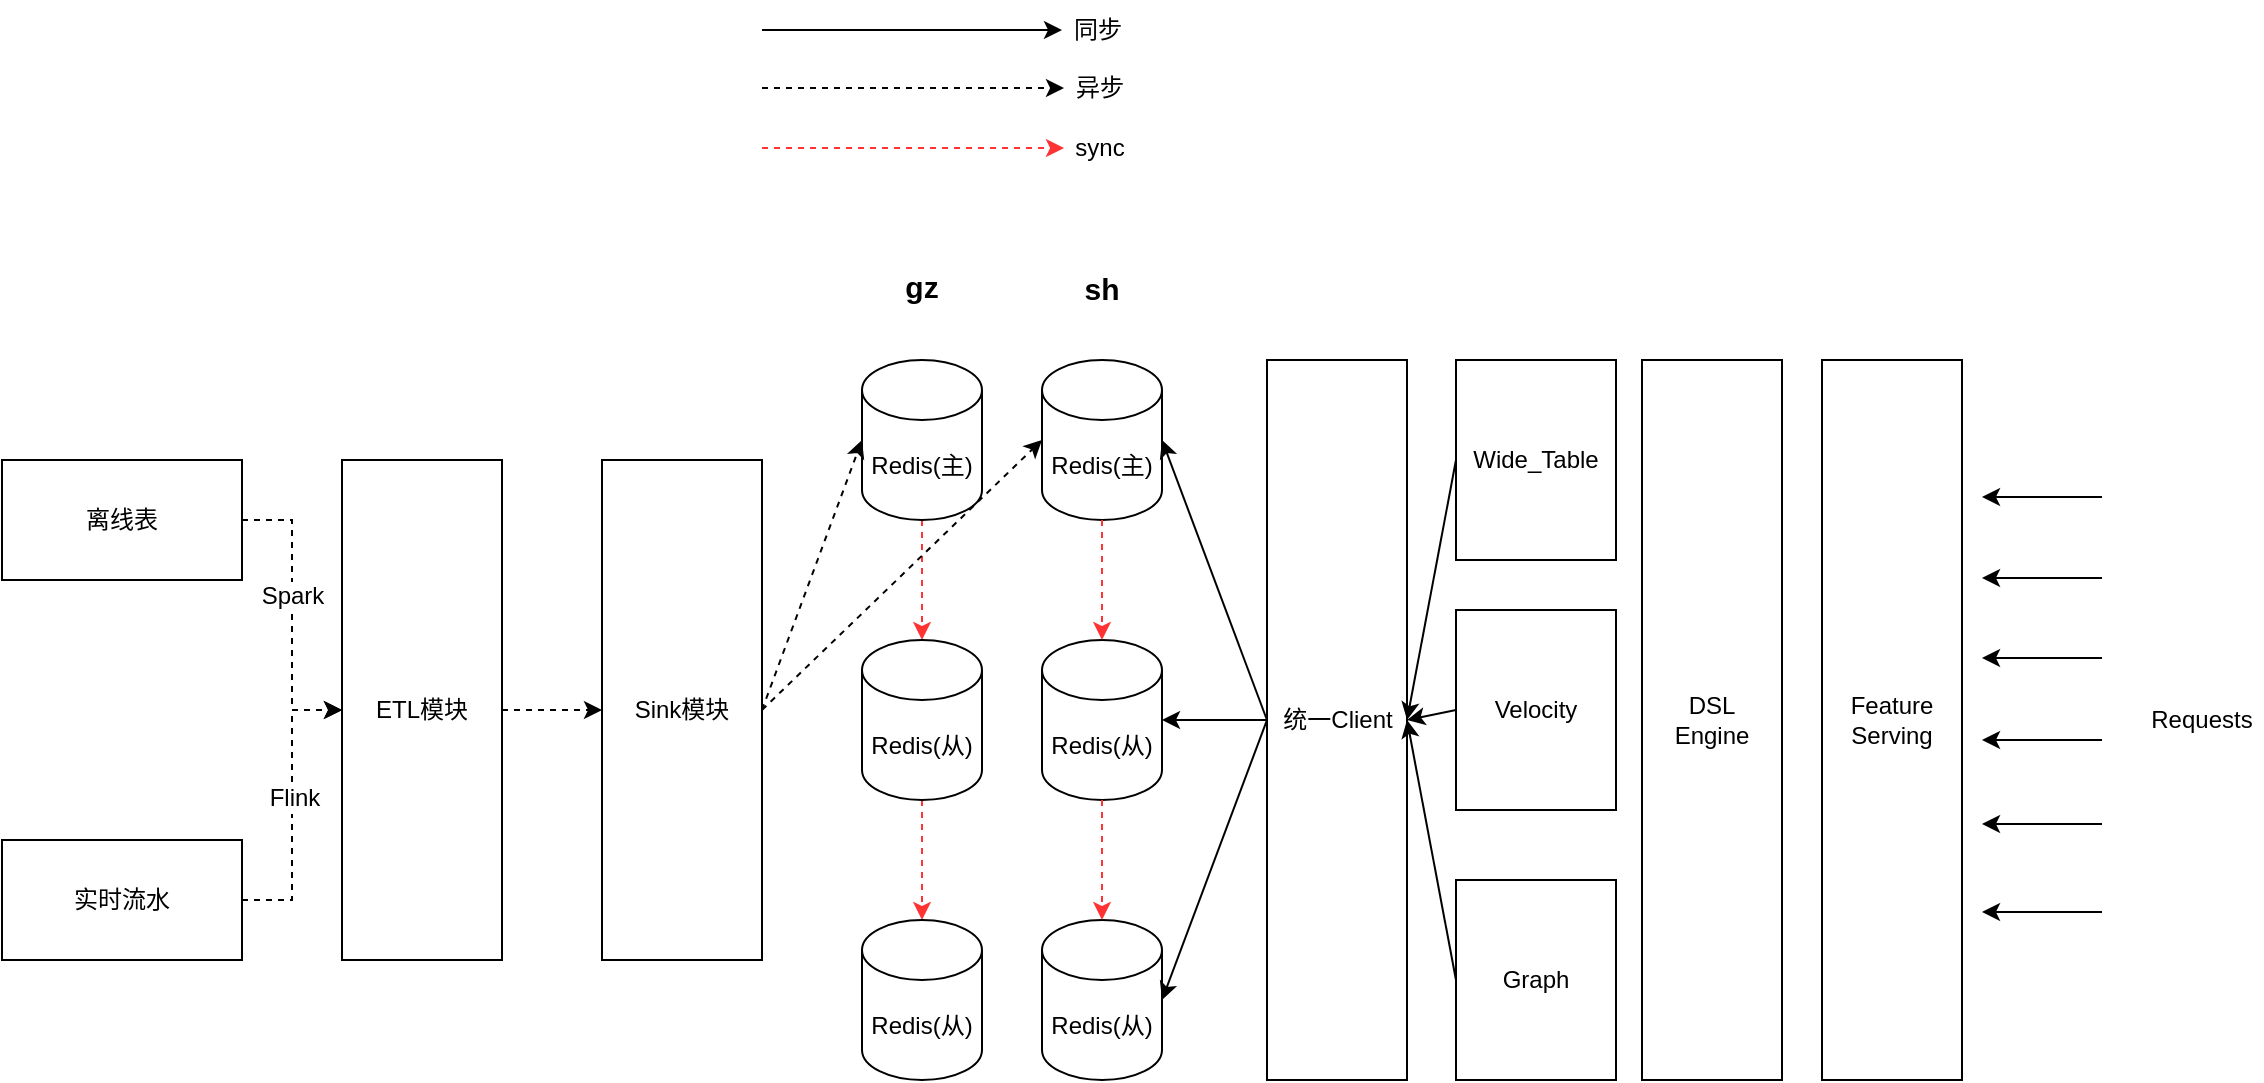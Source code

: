 <mxfile version="15.8.9" type="github">
  <diagram id="lz3DQxYuiB3XgL7iQ7OE" name="Page-1">
    <mxGraphModel dx="1255" dy="1923" grid="1" gridSize="10" guides="1" tooltips="1" connect="1" arrows="1" fold="1" page="1" pageScale="1" pageWidth="827" pageHeight="1169" math="0" shadow="0">
      <root>
        <mxCell id="0" />
        <mxCell id="1" parent="0" />
        <mxCell id="4k6AsUWjLdNENSSHRfF8-18" value="" style="edgeStyle=orthogonalEdgeStyle;rounded=0;orthogonalLoop=1;jettySize=auto;html=1;dashed=1;fontSize=12;strokeColor=#000000;" edge="1" parent="1" source="4k6AsUWjLdNENSSHRfF8-1" target="4k6AsUWjLdNENSSHRfF8-16">
          <mxGeometry relative="1" as="geometry" />
        </mxCell>
        <mxCell id="4k6AsUWjLdNENSSHRfF8-31" value="Spark" style="edgeLabel;html=1;align=center;verticalAlign=middle;resizable=0;points=[];fontSize=12;" vertex="1" connectable="0" parent="4k6AsUWjLdNENSSHRfF8-18">
          <mxGeometry x="-0.131" relative="1" as="geometry">
            <mxPoint as="offset" />
          </mxGeometry>
        </mxCell>
        <mxCell id="4k6AsUWjLdNENSSHRfF8-1" value="&lt;font style=&quot;font-size: 12px&quot;&gt;离线表&lt;/font&gt;" style="rounded=0;whiteSpace=wrap;html=1;" vertex="1" parent="1">
          <mxGeometry x="100" y="170" width="120" height="60" as="geometry" />
        </mxCell>
        <mxCell id="4k6AsUWjLdNENSSHRfF8-19" value="" style="edgeStyle=orthogonalEdgeStyle;rounded=0;orthogonalLoop=1;jettySize=auto;html=1;dashed=1;fontSize=12;strokeColor=#000000;" edge="1" parent="1" source="4k6AsUWjLdNENSSHRfF8-2" target="4k6AsUWjLdNENSSHRfF8-16">
          <mxGeometry relative="1" as="geometry" />
        </mxCell>
        <mxCell id="4k6AsUWjLdNENSSHRfF8-32" value="Flink" style="edgeLabel;html=1;align=center;verticalAlign=middle;resizable=0;points=[];fontSize=12;" vertex="1" connectable="0" parent="4k6AsUWjLdNENSSHRfF8-19">
          <mxGeometry x="0.048" y="-1" relative="1" as="geometry">
            <mxPoint as="offset" />
          </mxGeometry>
        </mxCell>
        <mxCell id="4k6AsUWjLdNENSSHRfF8-2" value="&lt;font style=&quot;font-size: 12px&quot;&gt;实时流水&lt;/font&gt;" style="rounded=0;whiteSpace=wrap;html=1;" vertex="1" parent="1">
          <mxGeometry x="100" y="360" width="120" height="60" as="geometry" />
        </mxCell>
        <mxCell id="4k6AsUWjLdNENSSHRfF8-14" value="" style="edgeStyle=orthogonalEdgeStyle;rounded=0;orthogonalLoop=1;jettySize=auto;html=1;fontSize=12;strokeColor=#FF3333;dashed=1;" edge="1" parent="1" source="4k6AsUWjLdNENSSHRfF8-4" target="4k6AsUWjLdNENSSHRfF8-5">
          <mxGeometry relative="1" as="geometry" />
        </mxCell>
        <mxCell id="4k6AsUWjLdNENSSHRfF8-4" value="Redis(主)" style="shape=cylinder3;whiteSpace=wrap;html=1;boundedLbl=1;backgroundOutline=1;size=15;fontSize=12;" vertex="1" parent="1">
          <mxGeometry x="530" y="120" width="60" height="80" as="geometry" />
        </mxCell>
        <mxCell id="4k6AsUWjLdNENSSHRfF8-15" value="" style="edgeStyle=orthogonalEdgeStyle;rounded=0;orthogonalLoop=1;jettySize=auto;html=1;fontSize=12;strokeColor=#FF3333;dashed=1;" edge="1" parent="1" source="4k6AsUWjLdNENSSHRfF8-5" target="4k6AsUWjLdNENSSHRfF8-6">
          <mxGeometry relative="1" as="geometry" />
        </mxCell>
        <mxCell id="4k6AsUWjLdNENSSHRfF8-5" value="Redis(从)" style="shape=cylinder3;whiteSpace=wrap;html=1;boundedLbl=1;backgroundOutline=1;size=15;fontSize=12;" vertex="1" parent="1">
          <mxGeometry x="530" y="260" width="60" height="80" as="geometry" />
        </mxCell>
        <mxCell id="4k6AsUWjLdNENSSHRfF8-6" value="Redis(从)" style="shape=cylinder3;whiteSpace=wrap;html=1;boundedLbl=1;backgroundOutline=1;size=15;fontSize=12;" vertex="1" parent="1">
          <mxGeometry x="530" y="400" width="60" height="80" as="geometry" />
        </mxCell>
        <mxCell id="4k6AsUWjLdNENSSHRfF8-20" value="" style="edgeStyle=orthogonalEdgeStyle;rounded=0;orthogonalLoop=1;jettySize=auto;html=1;dashed=1;fontSize=12;strokeColor=#000000;" edge="1" parent="1" source="4k6AsUWjLdNENSSHRfF8-16" target="4k6AsUWjLdNENSSHRfF8-17">
          <mxGeometry relative="1" as="geometry" />
        </mxCell>
        <mxCell id="4k6AsUWjLdNENSSHRfF8-16" value="ETL模块" style="rounded=0;whiteSpace=wrap;html=1;fontSize=12;" vertex="1" parent="1">
          <mxGeometry x="270" y="170" width="80" height="250" as="geometry" />
        </mxCell>
        <mxCell id="4k6AsUWjLdNENSSHRfF8-17" value="Sink模块" style="rounded=0;whiteSpace=wrap;html=1;fontSize=12;" vertex="1" parent="1">
          <mxGeometry x="400" y="170" width="80" height="250" as="geometry" />
        </mxCell>
        <mxCell id="4k6AsUWjLdNENSSHRfF8-21" value="" style="endArrow=classic;html=1;rounded=0;dashed=1;fontSize=12;strokeColor=#000000;exitX=1;exitY=0.5;exitDx=0;exitDy=0;entryX=0;entryY=0.5;entryDx=0;entryDy=0;entryPerimeter=0;" edge="1" parent="1" source="4k6AsUWjLdNENSSHRfF8-17" target="4k6AsUWjLdNENSSHRfF8-4">
          <mxGeometry width="50" height="50" relative="1" as="geometry">
            <mxPoint x="530" y="380" as="sourcePoint" />
            <mxPoint x="580" y="330" as="targetPoint" />
          </mxGeometry>
        </mxCell>
        <mxCell id="4k6AsUWjLdNENSSHRfF8-22" value="Redis(主)" style="shape=cylinder3;whiteSpace=wrap;html=1;boundedLbl=1;backgroundOutline=1;size=15;fontSize=12;" vertex="1" parent="1">
          <mxGeometry x="620" y="120" width="60" height="80" as="geometry" />
        </mxCell>
        <mxCell id="4k6AsUWjLdNENSSHRfF8-23" value="Redis(从)" style="shape=cylinder3;whiteSpace=wrap;html=1;boundedLbl=1;backgroundOutline=1;size=15;fontSize=12;" vertex="1" parent="1">
          <mxGeometry x="620" y="260" width="60" height="80" as="geometry" />
        </mxCell>
        <mxCell id="4k6AsUWjLdNENSSHRfF8-24" value="Redis(从)" style="shape=cylinder3;whiteSpace=wrap;html=1;boundedLbl=1;backgroundOutline=1;size=15;fontSize=12;" vertex="1" parent="1">
          <mxGeometry x="620" y="400" width="60" height="80" as="geometry" />
        </mxCell>
        <mxCell id="4k6AsUWjLdNENSSHRfF8-25" value="" style="edgeStyle=orthogonalEdgeStyle;rounded=0;orthogonalLoop=1;jettySize=auto;html=1;fontSize=12;strokeColor=#FF3333;dashed=1;exitX=0.5;exitY=1;exitDx=0;exitDy=0;exitPerimeter=0;entryX=0.5;entryY=0;entryDx=0;entryDy=0;entryPerimeter=0;" edge="1" parent="1" source="4k6AsUWjLdNENSSHRfF8-22" target="4k6AsUWjLdNENSSHRfF8-23">
          <mxGeometry relative="1" as="geometry">
            <mxPoint x="570" y="210" as="sourcePoint" />
            <mxPoint x="570" y="270" as="targetPoint" />
          </mxGeometry>
        </mxCell>
        <mxCell id="4k6AsUWjLdNENSSHRfF8-26" value="" style="edgeStyle=orthogonalEdgeStyle;rounded=0;orthogonalLoop=1;jettySize=auto;html=1;fontSize=12;strokeColor=#FF3333;dashed=1;entryX=0.5;entryY=0;entryDx=0;entryDy=0;entryPerimeter=0;exitX=0.5;exitY=1;exitDx=0;exitDy=0;exitPerimeter=0;" edge="1" parent="1" source="4k6AsUWjLdNENSSHRfF8-23" target="4k6AsUWjLdNENSSHRfF8-24">
          <mxGeometry relative="1" as="geometry">
            <mxPoint x="630" y="370" as="sourcePoint" />
            <mxPoint x="660" y="270" as="targetPoint" />
          </mxGeometry>
        </mxCell>
        <mxCell id="4k6AsUWjLdNENSSHRfF8-27" value="&lt;font style=&quot;font-size: 15px&quot;&gt;&lt;b&gt;gz&lt;/b&gt;&lt;/font&gt;" style="text;html=1;strokeColor=none;fillColor=none;align=center;verticalAlign=middle;whiteSpace=wrap;rounded=0;fontSize=12;" vertex="1" parent="1">
          <mxGeometry x="530" y="68" width="60" height="30" as="geometry" />
        </mxCell>
        <mxCell id="4k6AsUWjLdNENSSHRfF8-28" value="&lt;font style=&quot;font-size: 15px&quot;&gt;&lt;b&gt;sh&lt;/b&gt;&lt;/font&gt;" style="text;html=1;strokeColor=none;fillColor=none;align=center;verticalAlign=middle;whiteSpace=wrap;rounded=0;fontSize=12;" vertex="1" parent="1">
          <mxGeometry x="620" y="69" width="60" height="30" as="geometry" />
        </mxCell>
        <mxCell id="4k6AsUWjLdNENSSHRfF8-29" value="统一Client" style="rounded=0;whiteSpace=wrap;html=1;fontSize=12;" vertex="1" parent="1">
          <mxGeometry x="732.5" y="120" width="70" height="360" as="geometry" />
        </mxCell>
        <mxCell id="4k6AsUWjLdNENSSHRfF8-30" value="" style="endArrow=classic;html=1;rounded=0;dashed=1;fontSize=12;strokeColor=#000000;exitX=1;exitY=0.5;exitDx=0;exitDy=0;entryX=0;entryY=0.5;entryDx=0;entryDy=0;entryPerimeter=0;" edge="1" parent="1" source="4k6AsUWjLdNENSSHRfF8-17" target="4k6AsUWjLdNENSSHRfF8-22">
          <mxGeometry width="50" height="50" relative="1" as="geometry">
            <mxPoint x="470" y="305" as="sourcePoint" />
            <mxPoint x="550" y="170" as="targetPoint" />
          </mxGeometry>
        </mxCell>
        <mxCell id="4k6AsUWjLdNENSSHRfF8-33" value="Wide_Table" style="rounded=0;whiteSpace=wrap;html=1;fontSize=12;" vertex="1" parent="1">
          <mxGeometry x="827" y="120" width="80" height="100" as="geometry" />
        </mxCell>
        <mxCell id="4k6AsUWjLdNENSSHRfF8-34" value="Velocity" style="rounded=0;whiteSpace=wrap;html=1;fontSize=12;" vertex="1" parent="1">
          <mxGeometry x="827" y="245" width="80" height="100" as="geometry" />
        </mxCell>
        <mxCell id="4k6AsUWjLdNENSSHRfF8-35" value="Graph" style="rounded=0;whiteSpace=wrap;html=1;fontSize=12;" vertex="1" parent="1">
          <mxGeometry x="827" y="380" width="80" height="100" as="geometry" />
        </mxCell>
        <mxCell id="4k6AsUWjLdNENSSHRfF8-36" value="DSL&lt;br&gt;Engine" style="rounded=0;whiteSpace=wrap;html=1;fontSize=12;" vertex="1" parent="1">
          <mxGeometry x="920" y="120" width="70" height="360" as="geometry" />
        </mxCell>
        <mxCell id="4k6AsUWjLdNENSSHRfF8-37" value="Feature&lt;br&gt;Serving" style="rounded=0;whiteSpace=wrap;html=1;fontSize=12;" vertex="1" parent="1">
          <mxGeometry x="1010" y="120" width="70" height="360" as="geometry" />
        </mxCell>
        <mxCell id="4k6AsUWjLdNENSSHRfF8-38" value="" style="endArrow=classic;html=1;rounded=0;fontSize=12;strokeColor=#000000;exitX=0;exitY=0.5;exitDx=0;exitDy=0;entryX=1;entryY=0.5;entryDx=0;entryDy=0;entryPerimeter=0;" edge="1" parent="1" source="4k6AsUWjLdNENSSHRfF8-29" target="4k6AsUWjLdNENSSHRfF8-22">
          <mxGeometry width="50" height="50" relative="1" as="geometry">
            <mxPoint x="400" y="540" as="sourcePoint" />
            <mxPoint x="450" y="490" as="targetPoint" />
          </mxGeometry>
        </mxCell>
        <mxCell id="4k6AsUWjLdNENSSHRfF8-39" value="" style="endArrow=classic;html=1;rounded=0;fontSize=12;strokeColor=#000000;exitX=0;exitY=0.5;exitDx=0;exitDy=0;entryX=1;entryY=0.5;entryDx=0;entryDy=0;" edge="1" parent="1" source="4k6AsUWjLdNENSSHRfF8-33" target="4k6AsUWjLdNENSSHRfF8-29">
          <mxGeometry width="50" height="50" relative="1" as="geometry">
            <mxPoint x="742.5" y="310" as="sourcePoint" />
            <mxPoint x="700" y="170" as="targetPoint" />
          </mxGeometry>
        </mxCell>
        <mxCell id="4k6AsUWjLdNENSSHRfF8-40" value="" style="endArrow=classic;html=1;rounded=0;fontSize=12;strokeColor=#000000;exitX=0;exitY=0.5;exitDx=0;exitDy=0;entryX=1;entryY=0.5;entryDx=0;entryDy=0;" edge="1" parent="1" source="4k6AsUWjLdNENSSHRfF8-34" target="4k6AsUWjLdNENSSHRfF8-29">
          <mxGeometry width="50" height="50" relative="1" as="geometry">
            <mxPoint x="837" y="180" as="sourcePoint" />
            <mxPoint x="812.5" y="310" as="targetPoint" />
          </mxGeometry>
        </mxCell>
        <mxCell id="4k6AsUWjLdNENSSHRfF8-41" value="" style="endArrow=classic;html=1;rounded=0;fontSize=12;strokeColor=#000000;exitX=0;exitY=0.5;exitDx=0;exitDy=0;entryX=1;entryY=0.5;entryDx=0;entryDy=0;" edge="1" parent="1" source="4k6AsUWjLdNENSSHRfF8-35" target="4k6AsUWjLdNENSSHRfF8-29">
          <mxGeometry width="50" height="50" relative="1" as="geometry">
            <mxPoint x="837" y="305" as="sourcePoint" />
            <mxPoint x="812.5" y="310" as="targetPoint" />
          </mxGeometry>
        </mxCell>
        <mxCell id="4k6AsUWjLdNENSSHRfF8-42" value="" style="endArrow=classic;html=1;rounded=0;fontSize=12;strokeColor=#000000;entryX=1;entryY=0.5;entryDx=0;entryDy=0;entryPerimeter=0;" edge="1" parent="1" source="4k6AsUWjLdNENSSHRfF8-29" target="4k6AsUWjLdNENSSHRfF8-23">
          <mxGeometry width="50" height="50" relative="1" as="geometry">
            <mxPoint x="742.5" y="310" as="sourcePoint" />
            <mxPoint x="700" y="170" as="targetPoint" />
          </mxGeometry>
        </mxCell>
        <mxCell id="4k6AsUWjLdNENSSHRfF8-43" value="" style="endArrow=classic;html=1;rounded=0;fontSize=12;strokeColor=#000000;entryX=1;entryY=0.5;entryDx=0;entryDy=0;entryPerimeter=0;exitX=0;exitY=0.5;exitDx=0;exitDy=0;" edge="1" parent="1" source="4k6AsUWjLdNENSSHRfF8-29" target="4k6AsUWjLdNENSSHRfF8-24">
          <mxGeometry width="50" height="50" relative="1" as="geometry">
            <mxPoint x="742.5" y="310" as="sourcePoint" />
            <mxPoint x="700" y="310" as="targetPoint" />
          </mxGeometry>
        </mxCell>
        <mxCell id="4k6AsUWjLdNENSSHRfF8-7" value="" style="endArrow=classic;html=1;rounded=0;fontSize=12;strokeColor=#FF3333;dashed=1;" edge="1" parent="1">
          <mxGeometry width="50" height="50" relative="1" as="geometry">
            <mxPoint x="480" y="14" as="sourcePoint" />
            <mxPoint x="631" y="14" as="targetPoint" />
          </mxGeometry>
        </mxCell>
        <mxCell id="4k6AsUWjLdNENSSHRfF8-8" value="sync" style="text;html=1;strokeColor=none;fillColor=none;align=center;verticalAlign=middle;whiteSpace=wrap;rounded=0;fontSize=12;" vertex="1" parent="1">
          <mxGeometry x="619" y="-1" width="60" height="30" as="geometry" />
        </mxCell>
        <mxCell id="4k6AsUWjLdNENSSHRfF8-9" value="" style="endArrow=classic;html=1;rounded=0;fontSize=12;strokeColor=#000000;dashed=1;" edge="1" parent="1">
          <mxGeometry width="50" height="50" relative="1" as="geometry">
            <mxPoint x="480" y="-16" as="sourcePoint" />
            <mxPoint x="631" y="-16" as="targetPoint" />
          </mxGeometry>
        </mxCell>
        <mxCell id="4k6AsUWjLdNENSSHRfF8-10" value="异步" style="text;html=1;strokeColor=none;fillColor=none;align=center;verticalAlign=middle;whiteSpace=wrap;rounded=0;fontSize=12;" vertex="1" parent="1">
          <mxGeometry x="619" y="-31" width="60" height="30" as="geometry" />
        </mxCell>
        <mxCell id="4k6AsUWjLdNENSSHRfF8-11" value="" style="endArrow=classic;html=1;rounded=0;fontSize=12;strokeColor=#000000;" edge="1" parent="1">
          <mxGeometry width="50" height="50" relative="1" as="geometry">
            <mxPoint x="480" y="-45" as="sourcePoint" />
            <mxPoint x="630" y="-45" as="targetPoint" />
          </mxGeometry>
        </mxCell>
        <mxCell id="4k6AsUWjLdNENSSHRfF8-12" value="同步" style="text;html=1;strokeColor=none;fillColor=none;align=center;verticalAlign=middle;whiteSpace=wrap;rounded=0;fontSize=12;" vertex="1" parent="1">
          <mxGeometry x="618" y="-60" width="60" height="30" as="geometry" />
        </mxCell>
        <mxCell id="4k6AsUWjLdNENSSHRfF8-45" value="" style="endArrow=classic;html=1;rounded=0;fontSize=15;strokeColor=#000000;" edge="1" parent="1">
          <mxGeometry width="50" height="50" relative="1" as="geometry">
            <mxPoint x="1150" y="188.5" as="sourcePoint" />
            <mxPoint x="1090" y="188.5" as="targetPoint" />
          </mxGeometry>
        </mxCell>
        <mxCell id="4k6AsUWjLdNENSSHRfF8-46" value="" style="endArrow=classic;html=1;rounded=0;fontSize=15;strokeColor=#000000;" edge="1" parent="1">
          <mxGeometry width="50" height="50" relative="1" as="geometry">
            <mxPoint x="1150" y="229" as="sourcePoint" />
            <mxPoint x="1090" y="229" as="targetPoint" />
          </mxGeometry>
        </mxCell>
        <mxCell id="4k6AsUWjLdNENSSHRfF8-47" value="" style="endArrow=classic;html=1;rounded=0;fontSize=15;strokeColor=#000000;" edge="1" parent="1">
          <mxGeometry width="50" height="50" relative="1" as="geometry">
            <mxPoint x="1150" y="269" as="sourcePoint" />
            <mxPoint x="1090" y="269" as="targetPoint" />
          </mxGeometry>
        </mxCell>
        <mxCell id="4k6AsUWjLdNENSSHRfF8-48" value="" style="endArrow=classic;html=1;rounded=0;fontSize=15;strokeColor=#000000;" edge="1" parent="1">
          <mxGeometry width="50" height="50" relative="1" as="geometry">
            <mxPoint x="1150" y="310" as="sourcePoint" />
            <mxPoint x="1090" y="310" as="targetPoint" />
          </mxGeometry>
        </mxCell>
        <mxCell id="4k6AsUWjLdNENSSHRfF8-49" value="" style="endArrow=classic;html=1;rounded=0;fontSize=15;strokeColor=#000000;" edge="1" parent="1">
          <mxGeometry width="50" height="50" relative="1" as="geometry">
            <mxPoint x="1150" y="352" as="sourcePoint" />
            <mxPoint x="1090" y="352" as="targetPoint" />
          </mxGeometry>
        </mxCell>
        <mxCell id="4k6AsUWjLdNENSSHRfF8-50" value="" style="endArrow=classic;html=1;rounded=0;fontSize=15;strokeColor=#000000;" edge="1" parent="1">
          <mxGeometry width="50" height="50" relative="1" as="geometry">
            <mxPoint x="1150" y="396" as="sourcePoint" />
            <mxPoint x="1090" y="396" as="targetPoint" />
          </mxGeometry>
        </mxCell>
        <mxCell id="4k6AsUWjLdNENSSHRfF8-51" value="Requests" style="text;html=1;strokeColor=none;fillColor=none;align=center;verticalAlign=middle;whiteSpace=wrap;rounded=0;fontSize=12;" vertex="1" parent="1">
          <mxGeometry x="1170" y="285" width="60" height="30" as="geometry" />
        </mxCell>
      </root>
    </mxGraphModel>
  </diagram>
</mxfile>
